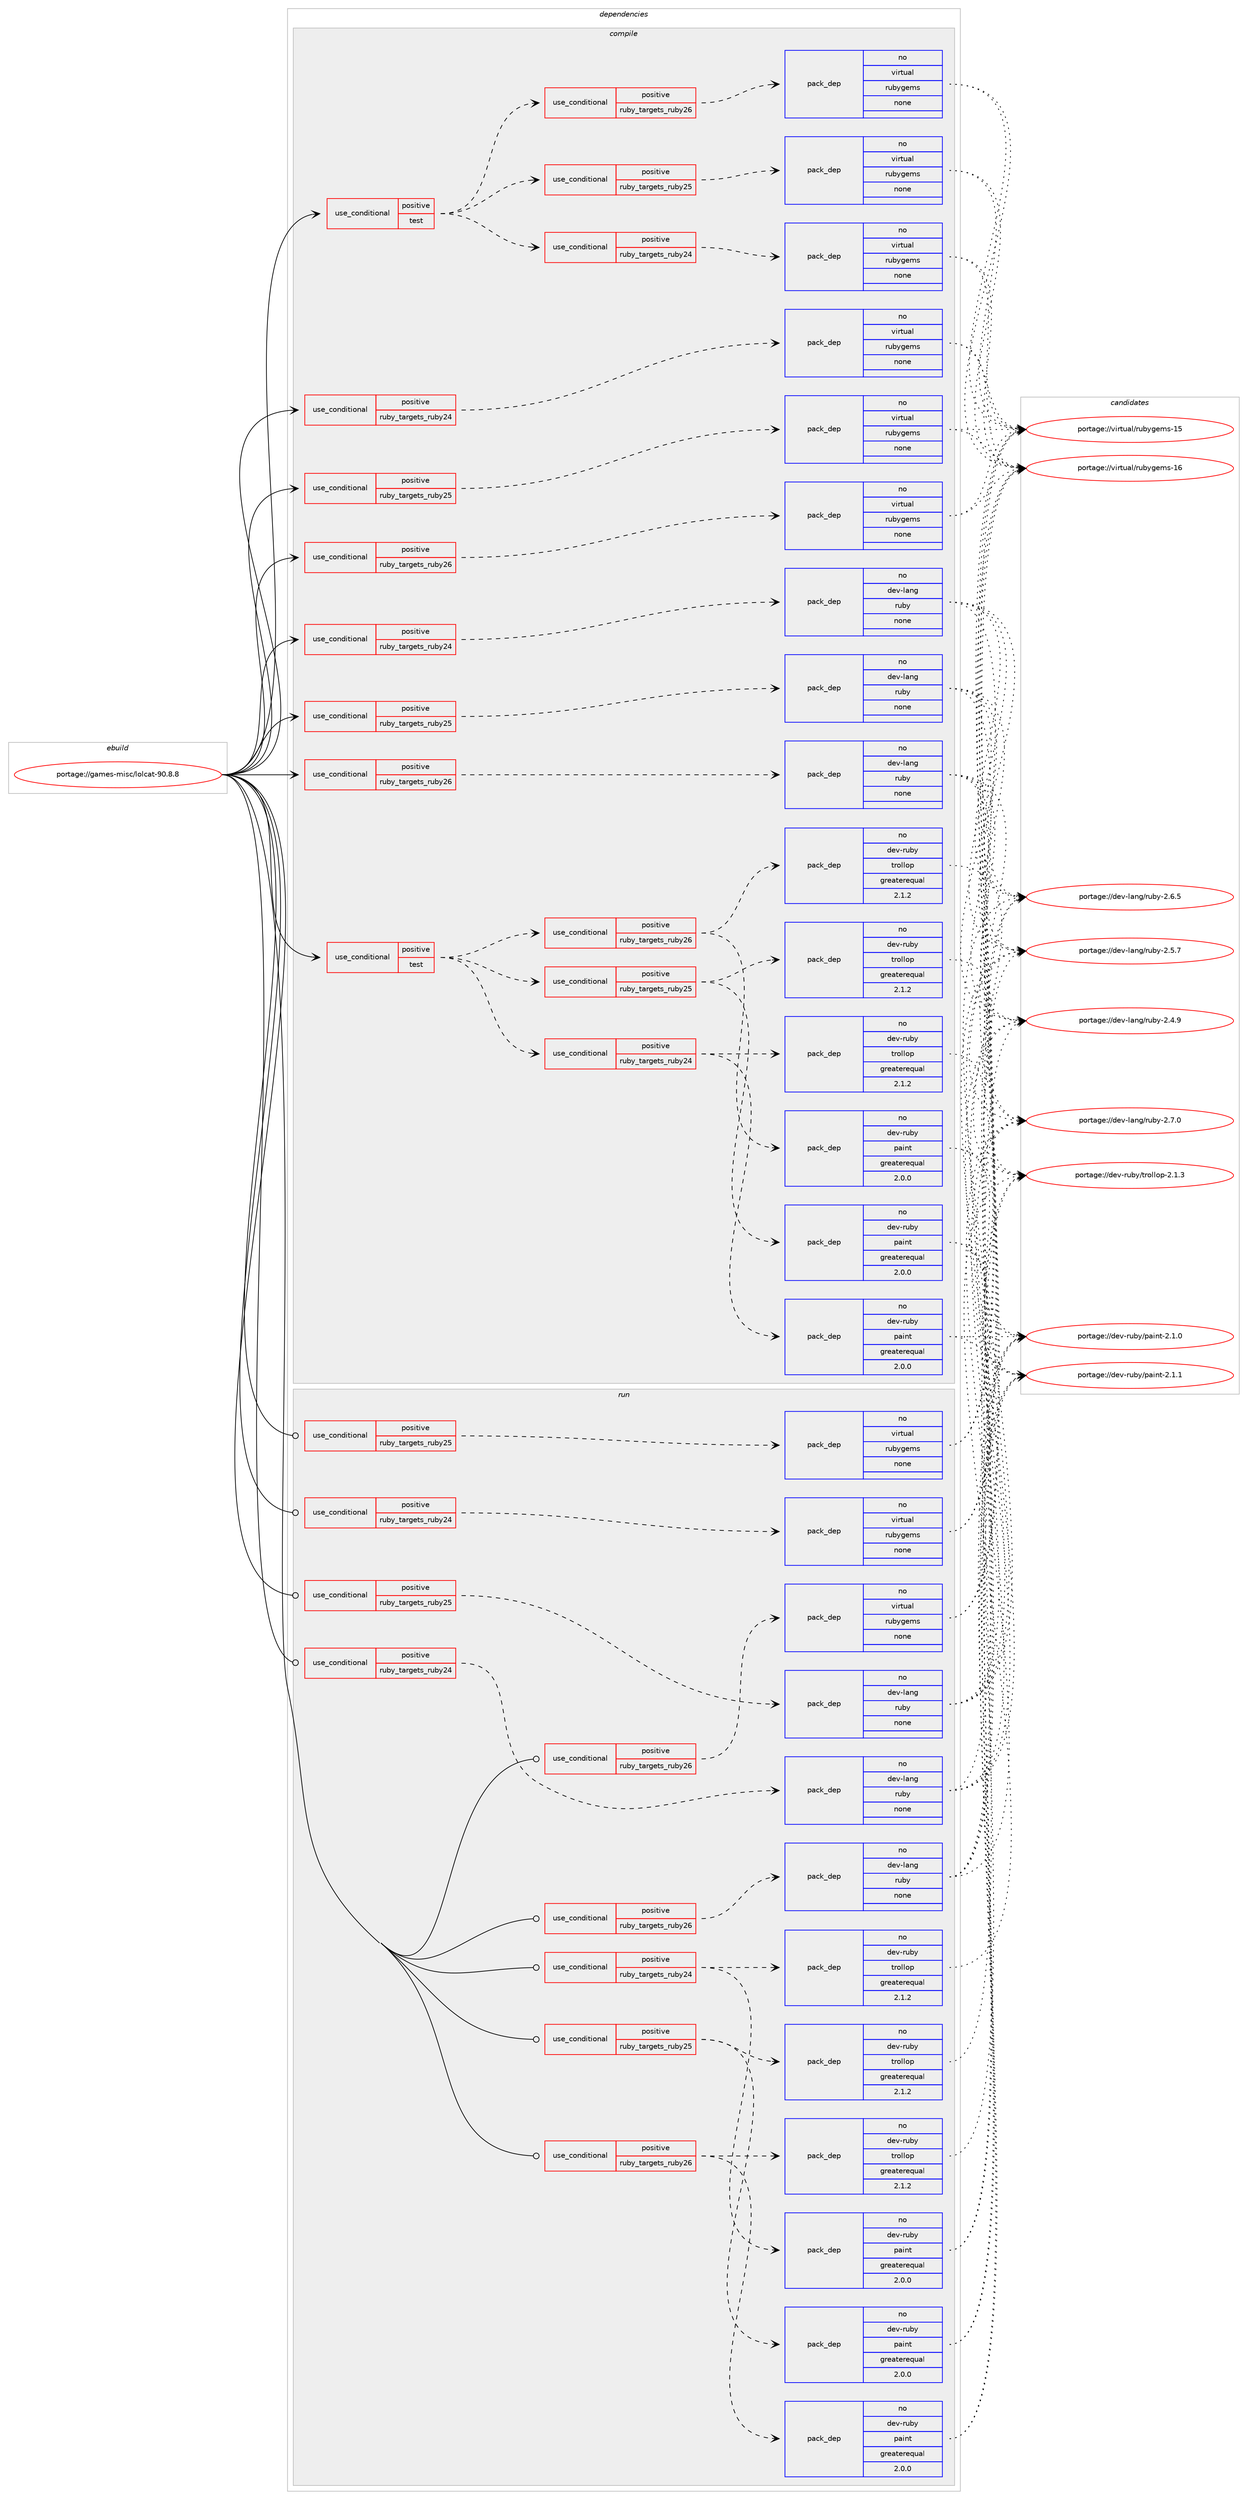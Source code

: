 digraph prolog {

# *************
# Graph options
# *************

newrank=true;
concentrate=true;
compound=true;
graph [rankdir=LR,fontname=Helvetica,fontsize=10,ranksep=1.5];#, ranksep=2.5, nodesep=0.2];
edge  [arrowhead=vee];
node  [fontname=Helvetica,fontsize=10];

# **********
# The ebuild
# **********

subgraph cluster_leftcol {
color=gray;
rank=same;
label=<<i>ebuild</i>>;
id [label="portage://games-misc/lolcat-90.8.8", color=red, width=4, href="../games-misc/lolcat-90.8.8.svg"];
}

# ****************
# The dependencies
# ****************

subgraph cluster_midcol {
color=gray;
label=<<i>dependencies</i>>;
subgraph cluster_compile {
fillcolor="#eeeeee";
style=filled;
label=<<i>compile</i>>;
subgraph cond59228 {
dependency285108 [label=<<TABLE BORDER="0" CELLBORDER="1" CELLSPACING="0" CELLPADDING="4"><TR><TD ROWSPAN="3" CELLPADDING="10">use_conditional</TD></TR><TR><TD>positive</TD></TR><TR><TD>ruby_targets_ruby24</TD></TR></TABLE>>, shape=none, color=red];
subgraph pack221436 {
dependency285109 [label=<<TABLE BORDER="0" CELLBORDER="1" CELLSPACING="0" CELLPADDING="4" WIDTH="220"><TR><TD ROWSPAN="6" CELLPADDING="30">pack_dep</TD></TR><TR><TD WIDTH="110">no</TD></TR><TR><TD>dev-lang</TD></TR><TR><TD>ruby</TD></TR><TR><TD>none</TD></TR><TR><TD></TD></TR></TABLE>>, shape=none, color=blue];
}
dependency285108:e -> dependency285109:w [weight=20,style="dashed",arrowhead="vee"];
}
id:e -> dependency285108:w [weight=20,style="solid",arrowhead="vee"];
subgraph cond59229 {
dependency285110 [label=<<TABLE BORDER="0" CELLBORDER="1" CELLSPACING="0" CELLPADDING="4"><TR><TD ROWSPAN="3" CELLPADDING="10">use_conditional</TD></TR><TR><TD>positive</TD></TR><TR><TD>ruby_targets_ruby24</TD></TR></TABLE>>, shape=none, color=red];
subgraph pack221437 {
dependency285111 [label=<<TABLE BORDER="0" CELLBORDER="1" CELLSPACING="0" CELLPADDING="4" WIDTH="220"><TR><TD ROWSPAN="6" CELLPADDING="30">pack_dep</TD></TR><TR><TD WIDTH="110">no</TD></TR><TR><TD>virtual</TD></TR><TR><TD>rubygems</TD></TR><TR><TD>none</TD></TR><TR><TD></TD></TR></TABLE>>, shape=none, color=blue];
}
dependency285110:e -> dependency285111:w [weight=20,style="dashed",arrowhead="vee"];
}
id:e -> dependency285110:w [weight=20,style="solid",arrowhead="vee"];
subgraph cond59230 {
dependency285112 [label=<<TABLE BORDER="0" CELLBORDER="1" CELLSPACING="0" CELLPADDING="4"><TR><TD ROWSPAN="3" CELLPADDING="10">use_conditional</TD></TR><TR><TD>positive</TD></TR><TR><TD>ruby_targets_ruby25</TD></TR></TABLE>>, shape=none, color=red];
subgraph pack221438 {
dependency285113 [label=<<TABLE BORDER="0" CELLBORDER="1" CELLSPACING="0" CELLPADDING="4" WIDTH="220"><TR><TD ROWSPAN="6" CELLPADDING="30">pack_dep</TD></TR><TR><TD WIDTH="110">no</TD></TR><TR><TD>dev-lang</TD></TR><TR><TD>ruby</TD></TR><TR><TD>none</TD></TR><TR><TD></TD></TR></TABLE>>, shape=none, color=blue];
}
dependency285112:e -> dependency285113:w [weight=20,style="dashed",arrowhead="vee"];
}
id:e -> dependency285112:w [weight=20,style="solid",arrowhead="vee"];
subgraph cond59231 {
dependency285114 [label=<<TABLE BORDER="0" CELLBORDER="1" CELLSPACING="0" CELLPADDING="4"><TR><TD ROWSPAN="3" CELLPADDING="10">use_conditional</TD></TR><TR><TD>positive</TD></TR><TR><TD>ruby_targets_ruby25</TD></TR></TABLE>>, shape=none, color=red];
subgraph pack221439 {
dependency285115 [label=<<TABLE BORDER="0" CELLBORDER="1" CELLSPACING="0" CELLPADDING="4" WIDTH="220"><TR><TD ROWSPAN="6" CELLPADDING="30">pack_dep</TD></TR><TR><TD WIDTH="110">no</TD></TR><TR><TD>virtual</TD></TR><TR><TD>rubygems</TD></TR><TR><TD>none</TD></TR><TR><TD></TD></TR></TABLE>>, shape=none, color=blue];
}
dependency285114:e -> dependency285115:w [weight=20,style="dashed",arrowhead="vee"];
}
id:e -> dependency285114:w [weight=20,style="solid",arrowhead="vee"];
subgraph cond59232 {
dependency285116 [label=<<TABLE BORDER="0" CELLBORDER="1" CELLSPACING="0" CELLPADDING="4"><TR><TD ROWSPAN="3" CELLPADDING="10">use_conditional</TD></TR><TR><TD>positive</TD></TR><TR><TD>ruby_targets_ruby26</TD></TR></TABLE>>, shape=none, color=red];
subgraph pack221440 {
dependency285117 [label=<<TABLE BORDER="0" CELLBORDER="1" CELLSPACING="0" CELLPADDING="4" WIDTH="220"><TR><TD ROWSPAN="6" CELLPADDING="30">pack_dep</TD></TR><TR><TD WIDTH="110">no</TD></TR><TR><TD>dev-lang</TD></TR><TR><TD>ruby</TD></TR><TR><TD>none</TD></TR><TR><TD></TD></TR></TABLE>>, shape=none, color=blue];
}
dependency285116:e -> dependency285117:w [weight=20,style="dashed",arrowhead="vee"];
}
id:e -> dependency285116:w [weight=20,style="solid",arrowhead="vee"];
subgraph cond59233 {
dependency285118 [label=<<TABLE BORDER="0" CELLBORDER="1" CELLSPACING="0" CELLPADDING="4"><TR><TD ROWSPAN="3" CELLPADDING="10">use_conditional</TD></TR><TR><TD>positive</TD></TR><TR><TD>ruby_targets_ruby26</TD></TR></TABLE>>, shape=none, color=red];
subgraph pack221441 {
dependency285119 [label=<<TABLE BORDER="0" CELLBORDER="1" CELLSPACING="0" CELLPADDING="4" WIDTH="220"><TR><TD ROWSPAN="6" CELLPADDING="30">pack_dep</TD></TR><TR><TD WIDTH="110">no</TD></TR><TR><TD>virtual</TD></TR><TR><TD>rubygems</TD></TR><TR><TD>none</TD></TR><TR><TD></TD></TR></TABLE>>, shape=none, color=blue];
}
dependency285118:e -> dependency285119:w [weight=20,style="dashed",arrowhead="vee"];
}
id:e -> dependency285118:w [weight=20,style="solid",arrowhead="vee"];
subgraph cond59234 {
dependency285120 [label=<<TABLE BORDER="0" CELLBORDER="1" CELLSPACING="0" CELLPADDING="4"><TR><TD ROWSPAN="3" CELLPADDING="10">use_conditional</TD></TR><TR><TD>positive</TD></TR><TR><TD>test</TD></TR></TABLE>>, shape=none, color=red];
subgraph cond59235 {
dependency285121 [label=<<TABLE BORDER="0" CELLBORDER="1" CELLSPACING="0" CELLPADDING="4"><TR><TD ROWSPAN="3" CELLPADDING="10">use_conditional</TD></TR><TR><TD>positive</TD></TR><TR><TD>ruby_targets_ruby24</TD></TR></TABLE>>, shape=none, color=red];
subgraph pack221442 {
dependency285122 [label=<<TABLE BORDER="0" CELLBORDER="1" CELLSPACING="0" CELLPADDING="4" WIDTH="220"><TR><TD ROWSPAN="6" CELLPADDING="30">pack_dep</TD></TR><TR><TD WIDTH="110">no</TD></TR><TR><TD>dev-ruby</TD></TR><TR><TD>trollop</TD></TR><TR><TD>greaterequal</TD></TR><TR><TD>2.1.2</TD></TR></TABLE>>, shape=none, color=blue];
}
dependency285121:e -> dependency285122:w [weight=20,style="dashed",arrowhead="vee"];
subgraph pack221443 {
dependency285123 [label=<<TABLE BORDER="0" CELLBORDER="1" CELLSPACING="0" CELLPADDING="4" WIDTH="220"><TR><TD ROWSPAN="6" CELLPADDING="30">pack_dep</TD></TR><TR><TD WIDTH="110">no</TD></TR><TR><TD>dev-ruby</TD></TR><TR><TD>paint</TD></TR><TR><TD>greaterequal</TD></TR><TR><TD>2.0.0</TD></TR></TABLE>>, shape=none, color=blue];
}
dependency285121:e -> dependency285123:w [weight=20,style="dashed",arrowhead="vee"];
}
dependency285120:e -> dependency285121:w [weight=20,style="dashed",arrowhead="vee"];
subgraph cond59236 {
dependency285124 [label=<<TABLE BORDER="0" CELLBORDER="1" CELLSPACING="0" CELLPADDING="4"><TR><TD ROWSPAN="3" CELLPADDING="10">use_conditional</TD></TR><TR><TD>positive</TD></TR><TR><TD>ruby_targets_ruby25</TD></TR></TABLE>>, shape=none, color=red];
subgraph pack221444 {
dependency285125 [label=<<TABLE BORDER="0" CELLBORDER="1" CELLSPACING="0" CELLPADDING="4" WIDTH="220"><TR><TD ROWSPAN="6" CELLPADDING="30">pack_dep</TD></TR><TR><TD WIDTH="110">no</TD></TR><TR><TD>dev-ruby</TD></TR><TR><TD>trollop</TD></TR><TR><TD>greaterequal</TD></TR><TR><TD>2.1.2</TD></TR></TABLE>>, shape=none, color=blue];
}
dependency285124:e -> dependency285125:w [weight=20,style="dashed",arrowhead="vee"];
subgraph pack221445 {
dependency285126 [label=<<TABLE BORDER="0" CELLBORDER="1" CELLSPACING="0" CELLPADDING="4" WIDTH="220"><TR><TD ROWSPAN="6" CELLPADDING="30">pack_dep</TD></TR><TR><TD WIDTH="110">no</TD></TR><TR><TD>dev-ruby</TD></TR><TR><TD>paint</TD></TR><TR><TD>greaterequal</TD></TR><TR><TD>2.0.0</TD></TR></TABLE>>, shape=none, color=blue];
}
dependency285124:e -> dependency285126:w [weight=20,style="dashed",arrowhead="vee"];
}
dependency285120:e -> dependency285124:w [weight=20,style="dashed",arrowhead="vee"];
subgraph cond59237 {
dependency285127 [label=<<TABLE BORDER="0" CELLBORDER="1" CELLSPACING="0" CELLPADDING="4"><TR><TD ROWSPAN="3" CELLPADDING="10">use_conditional</TD></TR><TR><TD>positive</TD></TR><TR><TD>ruby_targets_ruby26</TD></TR></TABLE>>, shape=none, color=red];
subgraph pack221446 {
dependency285128 [label=<<TABLE BORDER="0" CELLBORDER="1" CELLSPACING="0" CELLPADDING="4" WIDTH="220"><TR><TD ROWSPAN="6" CELLPADDING="30">pack_dep</TD></TR><TR><TD WIDTH="110">no</TD></TR><TR><TD>dev-ruby</TD></TR><TR><TD>trollop</TD></TR><TR><TD>greaterequal</TD></TR><TR><TD>2.1.2</TD></TR></TABLE>>, shape=none, color=blue];
}
dependency285127:e -> dependency285128:w [weight=20,style="dashed",arrowhead="vee"];
subgraph pack221447 {
dependency285129 [label=<<TABLE BORDER="0" CELLBORDER="1" CELLSPACING="0" CELLPADDING="4" WIDTH="220"><TR><TD ROWSPAN="6" CELLPADDING="30">pack_dep</TD></TR><TR><TD WIDTH="110">no</TD></TR><TR><TD>dev-ruby</TD></TR><TR><TD>paint</TD></TR><TR><TD>greaterequal</TD></TR><TR><TD>2.0.0</TD></TR></TABLE>>, shape=none, color=blue];
}
dependency285127:e -> dependency285129:w [weight=20,style="dashed",arrowhead="vee"];
}
dependency285120:e -> dependency285127:w [weight=20,style="dashed",arrowhead="vee"];
}
id:e -> dependency285120:w [weight=20,style="solid",arrowhead="vee"];
subgraph cond59238 {
dependency285130 [label=<<TABLE BORDER="0" CELLBORDER="1" CELLSPACING="0" CELLPADDING="4"><TR><TD ROWSPAN="3" CELLPADDING="10">use_conditional</TD></TR><TR><TD>positive</TD></TR><TR><TD>test</TD></TR></TABLE>>, shape=none, color=red];
subgraph cond59239 {
dependency285131 [label=<<TABLE BORDER="0" CELLBORDER="1" CELLSPACING="0" CELLPADDING="4"><TR><TD ROWSPAN="3" CELLPADDING="10">use_conditional</TD></TR><TR><TD>positive</TD></TR><TR><TD>ruby_targets_ruby24</TD></TR></TABLE>>, shape=none, color=red];
subgraph pack221448 {
dependency285132 [label=<<TABLE BORDER="0" CELLBORDER="1" CELLSPACING="0" CELLPADDING="4" WIDTH="220"><TR><TD ROWSPAN="6" CELLPADDING="30">pack_dep</TD></TR><TR><TD WIDTH="110">no</TD></TR><TR><TD>virtual</TD></TR><TR><TD>rubygems</TD></TR><TR><TD>none</TD></TR><TR><TD></TD></TR></TABLE>>, shape=none, color=blue];
}
dependency285131:e -> dependency285132:w [weight=20,style="dashed",arrowhead="vee"];
}
dependency285130:e -> dependency285131:w [weight=20,style="dashed",arrowhead="vee"];
subgraph cond59240 {
dependency285133 [label=<<TABLE BORDER="0" CELLBORDER="1" CELLSPACING="0" CELLPADDING="4"><TR><TD ROWSPAN="3" CELLPADDING="10">use_conditional</TD></TR><TR><TD>positive</TD></TR><TR><TD>ruby_targets_ruby25</TD></TR></TABLE>>, shape=none, color=red];
subgraph pack221449 {
dependency285134 [label=<<TABLE BORDER="0" CELLBORDER="1" CELLSPACING="0" CELLPADDING="4" WIDTH="220"><TR><TD ROWSPAN="6" CELLPADDING="30">pack_dep</TD></TR><TR><TD WIDTH="110">no</TD></TR><TR><TD>virtual</TD></TR><TR><TD>rubygems</TD></TR><TR><TD>none</TD></TR><TR><TD></TD></TR></TABLE>>, shape=none, color=blue];
}
dependency285133:e -> dependency285134:w [weight=20,style="dashed",arrowhead="vee"];
}
dependency285130:e -> dependency285133:w [weight=20,style="dashed",arrowhead="vee"];
subgraph cond59241 {
dependency285135 [label=<<TABLE BORDER="0" CELLBORDER="1" CELLSPACING="0" CELLPADDING="4"><TR><TD ROWSPAN="3" CELLPADDING="10">use_conditional</TD></TR><TR><TD>positive</TD></TR><TR><TD>ruby_targets_ruby26</TD></TR></TABLE>>, shape=none, color=red];
subgraph pack221450 {
dependency285136 [label=<<TABLE BORDER="0" CELLBORDER="1" CELLSPACING="0" CELLPADDING="4" WIDTH="220"><TR><TD ROWSPAN="6" CELLPADDING="30">pack_dep</TD></TR><TR><TD WIDTH="110">no</TD></TR><TR><TD>virtual</TD></TR><TR><TD>rubygems</TD></TR><TR><TD>none</TD></TR><TR><TD></TD></TR></TABLE>>, shape=none, color=blue];
}
dependency285135:e -> dependency285136:w [weight=20,style="dashed",arrowhead="vee"];
}
dependency285130:e -> dependency285135:w [weight=20,style="dashed",arrowhead="vee"];
}
id:e -> dependency285130:w [weight=20,style="solid",arrowhead="vee"];
}
subgraph cluster_compileandrun {
fillcolor="#eeeeee";
style=filled;
label=<<i>compile and run</i>>;
}
subgraph cluster_run {
fillcolor="#eeeeee";
style=filled;
label=<<i>run</i>>;
subgraph cond59242 {
dependency285137 [label=<<TABLE BORDER="0" CELLBORDER="1" CELLSPACING="0" CELLPADDING="4"><TR><TD ROWSPAN="3" CELLPADDING="10">use_conditional</TD></TR><TR><TD>positive</TD></TR><TR><TD>ruby_targets_ruby24</TD></TR></TABLE>>, shape=none, color=red];
subgraph pack221451 {
dependency285138 [label=<<TABLE BORDER="0" CELLBORDER="1" CELLSPACING="0" CELLPADDING="4" WIDTH="220"><TR><TD ROWSPAN="6" CELLPADDING="30">pack_dep</TD></TR><TR><TD WIDTH="110">no</TD></TR><TR><TD>dev-lang</TD></TR><TR><TD>ruby</TD></TR><TR><TD>none</TD></TR><TR><TD></TD></TR></TABLE>>, shape=none, color=blue];
}
dependency285137:e -> dependency285138:w [weight=20,style="dashed",arrowhead="vee"];
}
id:e -> dependency285137:w [weight=20,style="solid",arrowhead="odot"];
subgraph cond59243 {
dependency285139 [label=<<TABLE BORDER="0" CELLBORDER="1" CELLSPACING="0" CELLPADDING="4"><TR><TD ROWSPAN="3" CELLPADDING="10">use_conditional</TD></TR><TR><TD>positive</TD></TR><TR><TD>ruby_targets_ruby24</TD></TR></TABLE>>, shape=none, color=red];
subgraph pack221452 {
dependency285140 [label=<<TABLE BORDER="0" CELLBORDER="1" CELLSPACING="0" CELLPADDING="4" WIDTH="220"><TR><TD ROWSPAN="6" CELLPADDING="30">pack_dep</TD></TR><TR><TD WIDTH="110">no</TD></TR><TR><TD>dev-ruby</TD></TR><TR><TD>trollop</TD></TR><TR><TD>greaterequal</TD></TR><TR><TD>2.1.2</TD></TR></TABLE>>, shape=none, color=blue];
}
dependency285139:e -> dependency285140:w [weight=20,style="dashed",arrowhead="vee"];
subgraph pack221453 {
dependency285141 [label=<<TABLE BORDER="0" CELLBORDER="1" CELLSPACING="0" CELLPADDING="4" WIDTH="220"><TR><TD ROWSPAN="6" CELLPADDING="30">pack_dep</TD></TR><TR><TD WIDTH="110">no</TD></TR><TR><TD>dev-ruby</TD></TR><TR><TD>paint</TD></TR><TR><TD>greaterequal</TD></TR><TR><TD>2.0.0</TD></TR></TABLE>>, shape=none, color=blue];
}
dependency285139:e -> dependency285141:w [weight=20,style="dashed",arrowhead="vee"];
}
id:e -> dependency285139:w [weight=20,style="solid",arrowhead="odot"];
subgraph cond59244 {
dependency285142 [label=<<TABLE BORDER="0" CELLBORDER="1" CELLSPACING="0" CELLPADDING="4"><TR><TD ROWSPAN="3" CELLPADDING="10">use_conditional</TD></TR><TR><TD>positive</TD></TR><TR><TD>ruby_targets_ruby24</TD></TR></TABLE>>, shape=none, color=red];
subgraph pack221454 {
dependency285143 [label=<<TABLE BORDER="0" CELLBORDER="1" CELLSPACING="0" CELLPADDING="4" WIDTH="220"><TR><TD ROWSPAN="6" CELLPADDING="30">pack_dep</TD></TR><TR><TD WIDTH="110">no</TD></TR><TR><TD>virtual</TD></TR><TR><TD>rubygems</TD></TR><TR><TD>none</TD></TR><TR><TD></TD></TR></TABLE>>, shape=none, color=blue];
}
dependency285142:e -> dependency285143:w [weight=20,style="dashed",arrowhead="vee"];
}
id:e -> dependency285142:w [weight=20,style="solid",arrowhead="odot"];
subgraph cond59245 {
dependency285144 [label=<<TABLE BORDER="0" CELLBORDER="1" CELLSPACING="0" CELLPADDING="4"><TR><TD ROWSPAN="3" CELLPADDING="10">use_conditional</TD></TR><TR><TD>positive</TD></TR><TR><TD>ruby_targets_ruby25</TD></TR></TABLE>>, shape=none, color=red];
subgraph pack221455 {
dependency285145 [label=<<TABLE BORDER="0" CELLBORDER="1" CELLSPACING="0" CELLPADDING="4" WIDTH="220"><TR><TD ROWSPAN="6" CELLPADDING="30">pack_dep</TD></TR><TR><TD WIDTH="110">no</TD></TR><TR><TD>dev-lang</TD></TR><TR><TD>ruby</TD></TR><TR><TD>none</TD></TR><TR><TD></TD></TR></TABLE>>, shape=none, color=blue];
}
dependency285144:e -> dependency285145:w [weight=20,style="dashed",arrowhead="vee"];
}
id:e -> dependency285144:w [weight=20,style="solid",arrowhead="odot"];
subgraph cond59246 {
dependency285146 [label=<<TABLE BORDER="0" CELLBORDER="1" CELLSPACING="0" CELLPADDING="4"><TR><TD ROWSPAN="3" CELLPADDING="10">use_conditional</TD></TR><TR><TD>positive</TD></TR><TR><TD>ruby_targets_ruby25</TD></TR></TABLE>>, shape=none, color=red];
subgraph pack221456 {
dependency285147 [label=<<TABLE BORDER="0" CELLBORDER="1" CELLSPACING="0" CELLPADDING="4" WIDTH="220"><TR><TD ROWSPAN="6" CELLPADDING="30">pack_dep</TD></TR><TR><TD WIDTH="110">no</TD></TR><TR><TD>dev-ruby</TD></TR><TR><TD>trollop</TD></TR><TR><TD>greaterequal</TD></TR><TR><TD>2.1.2</TD></TR></TABLE>>, shape=none, color=blue];
}
dependency285146:e -> dependency285147:w [weight=20,style="dashed",arrowhead="vee"];
subgraph pack221457 {
dependency285148 [label=<<TABLE BORDER="0" CELLBORDER="1" CELLSPACING="0" CELLPADDING="4" WIDTH="220"><TR><TD ROWSPAN="6" CELLPADDING="30">pack_dep</TD></TR><TR><TD WIDTH="110">no</TD></TR><TR><TD>dev-ruby</TD></TR><TR><TD>paint</TD></TR><TR><TD>greaterequal</TD></TR><TR><TD>2.0.0</TD></TR></TABLE>>, shape=none, color=blue];
}
dependency285146:e -> dependency285148:w [weight=20,style="dashed",arrowhead="vee"];
}
id:e -> dependency285146:w [weight=20,style="solid",arrowhead="odot"];
subgraph cond59247 {
dependency285149 [label=<<TABLE BORDER="0" CELLBORDER="1" CELLSPACING="0" CELLPADDING="4"><TR><TD ROWSPAN="3" CELLPADDING="10">use_conditional</TD></TR><TR><TD>positive</TD></TR><TR><TD>ruby_targets_ruby25</TD></TR></TABLE>>, shape=none, color=red];
subgraph pack221458 {
dependency285150 [label=<<TABLE BORDER="0" CELLBORDER="1" CELLSPACING="0" CELLPADDING="4" WIDTH="220"><TR><TD ROWSPAN="6" CELLPADDING="30">pack_dep</TD></TR><TR><TD WIDTH="110">no</TD></TR><TR><TD>virtual</TD></TR><TR><TD>rubygems</TD></TR><TR><TD>none</TD></TR><TR><TD></TD></TR></TABLE>>, shape=none, color=blue];
}
dependency285149:e -> dependency285150:w [weight=20,style="dashed",arrowhead="vee"];
}
id:e -> dependency285149:w [weight=20,style="solid",arrowhead="odot"];
subgraph cond59248 {
dependency285151 [label=<<TABLE BORDER="0" CELLBORDER="1" CELLSPACING="0" CELLPADDING="4"><TR><TD ROWSPAN="3" CELLPADDING="10">use_conditional</TD></TR><TR><TD>positive</TD></TR><TR><TD>ruby_targets_ruby26</TD></TR></TABLE>>, shape=none, color=red];
subgraph pack221459 {
dependency285152 [label=<<TABLE BORDER="0" CELLBORDER="1" CELLSPACING="0" CELLPADDING="4" WIDTH="220"><TR><TD ROWSPAN="6" CELLPADDING="30">pack_dep</TD></TR><TR><TD WIDTH="110">no</TD></TR><TR><TD>dev-lang</TD></TR><TR><TD>ruby</TD></TR><TR><TD>none</TD></TR><TR><TD></TD></TR></TABLE>>, shape=none, color=blue];
}
dependency285151:e -> dependency285152:w [weight=20,style="dashed",arrowhead="vee"];
}
id:e -> dependency285151:w [weight=20,style="solid",arrowhead="odot"];
subgraph cond59249 {
dependency285153 [label=<<TABLE BORDER="0" CELLBORDER="1" CELLSPACING="0" CELLPADDING="4"><TR><TD ROWSPAN="3" CELLPADDING="10">use_conditional</TD></TR><TR><TD>positive</TD></TR><TR><TD>ruby_targets_ruby26</TD></TR></TABLE>>, shape=none, color=red];
subgraph pack221460 {
dependency285154 [label=<<TABLE BORDER="0" CELLBORDER="1" CELLSPACING="0" CELLPADDING="4" WIDTH="220"><TR><TD ROWSPAN="6" CELLPADDING="30">pack_dep</TD></TR><TR><TD WIDTH="110">no</TD></TR><TR><TD>dev-ruby</TD></TR><TR><TD>trollop</TD></TR><TR><TD>greaterequal</TD></TR><TR><TD>2.1.2</TD></TR></TABLE>>, shape=none, color=blue];
}
dependency285153:e -> dependency285154:w [weight=20,style="dashed",arrowhead="vee"];
subgraph pack221461 {
dependency285155 [label=<<TABLE BORDER="0" CELLBORDER="1" CELLSPACING="0" CELLPADDING="4" WIDTH="220"><TR><TD ROWSPAN="6" CELLPADDING="30">pack_dep</TD></TR><TR><TD WIDTH="110">no</TD></TR><TR><TD>dev-ruby</TD></TR><TR><TD>paint</TD></TR><TR><TD>greaterequal</TD></TR><TR><TD>2.0.0</TD></TR></TABLE>>, shape=none, color=blue];
}
dependency285153:e -> dependency285155:w [weight=20,style="dashed",arrowhead="vee"];
}
id:e -> dependency285153:w [weight=20,style="solid",arrowhead="odot"];
subgraph cond59250 {
dependency285156 [label=<<TABLE BORDER="0" CELLBORDER="1" CELLSPACING="0" CELLPADDING="4"><TR><TD ROWSPAN="3" CELLPADDING="10">use_conditional</TD></TR><TR><TD>positive</TD></TR><TR><TD>ruby_targets_ruby26</TD></TR></TABLE>>, shape=none, color=red];
subgraph pack221462 {
dependency285157 [label=<<TABLE BORDER="0" CELLBORDER="1" CELLSPACING="0" CELLPADDING="4" WIDTH="220"><TR><TD ROWSPAN="6" CELLPADDING="30">pack_dep</TD></TR><TR><TD WIDTH="110">no</TD></TR><TR><TD>virtual</TD></TR><TR><TD>rubygems</TD></TR><TR><TD>none</TD></TR><TR><TD></TD></TR></TABLE>>, shape=none, color=blue];
}
dependency285156:e -> dependency285157:w [weight=20,style="dashed",arrowhead="vee"];
}
id:e -> dependency285156:w [weight=20,style="solid",arrowhead="odot"];
}
}

# **************
# The candidates
# **************

subgraph cluster_choices {
rank=same;
color=gray;
label=<<i>candidates</i>>;

subgraph choice221436 {
color=black;
nodesep=1;
choice10010111845108971101034711411798121455046554648 [label="portage://dev-lang/ruby-2.7.0", color=red, width=4,href="../dev-lang/ruby-2.7.0.svg"];
choice10010111845108971101034711411798121455046544653 [label="portage://dev-lang/ruby-2.6.5", color=red, width=4,href="../dev-lang/ruby-2.6.5.svg"];
choice10010111845108971101034711411798121455046534655 [label="portage://dev-lang/ruby-2.5.7", color=red, width=4,href="../dev-lang/ruby-2.5.7.svg"];
choice10010111845108971101034711411798121455046524657 [label="portage://dev-lang/ruby-2.4.9", color=red, width=4,href="../dev-lang/ruby-2.4.9.svg"];
dependency285109:e -> choice10010111845108971101034711411798121455046554648:w [style=dotted,weight="100"];
dependency285109:e -> choice10010111845108971101034711411798121455046544653:w [style=dotted,weight="100"];
dependency285109:e -> choice10010111845108971101034711411798121455046534655:w [style=dotted,weight="100"];
dependency285109:e -> choice10010111845108971101034711411798121455046524657:w [style=dotted,weight="100"];
}
subgraph choice221437 {
color=black;
nodesep=1;
choice118105114116117971084711411798121103101109115454954 [label="portage://virtual/rubygems-16", color=red, width=4,href="../virtual/rubygems-16.svg"];
choice118105114116117971084711411798121103101109115454953 [label="portage://virtual/rubygems-15", color=red, width=4,href="../virtual/rubygems-15.svg"];
dependency285111:e -> choice118105114116117971084711411798121103101109115454954:w [style=dotted,weight="100"];
dependency285111:e -> choice118105114116117971084711411798121103101109115454953:w [style=dotted,weight="100"];
}
subgraph choice221438 {
color=black;
nodesep=1;
choice10010111845108971101034711411798121455046554648 [label="portage://dev-lang/ruby-2.7.0", color=red, width=4,href="../dev-lang/ruby-2.7.0.svg"];
choice10010111845108971101034711411798121455046544653 [label="portage://dev-lang/ruby-2.6.5", color=red, width=4,href="../dev-lang/ruby-2.6.5.svg"];
choice10010111845108971101034711411798121455046534655 [label="portage://dev-lang/ruby-2.5.7", color=red, width=4,href="../dev-lang/ruby-2.5.7.svg"];
choice10010111845108971101034711411798121455046524657 [label="portage://dev-lang/ruby-2.4.9", color=red, width=4,href="../dev-lang/ruby-2.4.9.svg"];
dependency285113:e -> choice10010111845108971101034711411798121455046554648:w [style=dotted,weight="100"];
dependency285113:e -> choice10010111845108971101034711411798121455046544653:w [style=dotted,weight="100"];
dependency285113:e -> choice10010111845108971101034711411798121455046534655:w [style=dotted,weight="100"];
dependency285113:e -> choice10010111845108971101034711411798121455046524657:w [style=dotted,weight="100"];
}
subgraph choice221439 {
color=black;
nodesep=1;
choice118105114116117971084711411798121103101109115454954 [label="portage://virtual/rubygems-16", color=red, width=4,href="../virtual/rubygems-16.svg"];
choice118105114116117971084711411798121103101109115454953 [label="portage://virtual/rubygems-15", color=red, width=4,href="../virtual/rubygems-15.svg"];
dependency285115:e -> choice118105114116117971084711411798121103101109115454954:w [style=dotted,weight="100"];
dependency285115:e -> choice118105114116117971084711411798121103101109115454953:w [style=dotted,weight="100"];
}
subgraph choice221440 {
color=black;
nodesep=1;
choice10010111845108971101034711411798121455046554648 [label="portage://dev-lang/ruby-2.7.0", color=red, width=4,href="../dev-lang/ruby-2.7.0.svg"];
choice10010111845108971101034711411798121455046544653 [label="portage://dev-lang/ruby-2.6.5", color=red, width=4,href="../dev-lang/ruby-2.6.5.svg"];
choice10010111845108971101034711411798121455046534655 [label="portage://dev-lang/ruby-2.5.7", color=red, width=4,href="../dev-lang/ruby-2.5.7.svg"];
choice10010111845108971101034711411798121455046524657 [label="portage://dev-lang/ruby-2.4.9", color=red, width=4,href="../dev-lang/ruby-2.4.9.svg"];
dependency285117:e -> choice10010111845108971101034711411798121455046554648:w [style=dotted,weight="100"];
dependency285117:e -> choice10010111845108971101034711411798121455046544653:w [style=dotted,weight="100"];
dependency285117:e -> choice10010111845108971101034711411798121455046534655:w [style=dotted,weight="100"];
dependency285117:e -> choice10010111845108971101034711411798121455046524657:w [style=dotted,weight="100"];
}
subgraph choice221441 {
color=black;
nodesep=1;
choice118105114116117971084711411798121103101109115454954 [label="portage://virtual/rubygems-16", color=red, width=4,href="../virtual/rubygems-16.svg"];
choice118105114116117971084711411798121103101109115454953 [label="portage://virtual/rubygems-15", color=red, width=4,href="../virtual/rubygems-15.svg"];
dependency285119:e -> choice118105114116117971084711411798121103101109115454954:w [style=dotted,weight="100"];
dependency285119:e -> choice118105114116117971084711411798121103101109115454953:w [style=dotted,weight="100"];
}
subgraph choice221442 {
color=black;
nodesep=1;
choice100101118451141179812147116114111108108111112455046494651 [label="portage://dev-ruby/trollop-2.1.3", color=red, width=4,href="../dev-ruby/trollop-2.1.3.svg"];
dependency285122:e -> choice100101118451141179812147116114111108108111112455046494651:w [style=dotted,weight="100"];
}
subgraph choice221443 {
color=black;
nodesep=1;
choice10010111845114117981214711297105110116455046494649 [label="portage://dev-ruby/paint-2.1.1", color=red, width=4,href="../dev-ruby/paint-2.1.1.svg"];
choice10010111845114117981214711297105110116455046494648 [label="portage://dev-ruby/paint-2.1.0", color=red, width=4,href="../dev-ruby/paint-2.1.0.svg"];
dependency285123:e -> choice10010111845114117981214711297105110116455046494649:w [style=dotted,weight="100"];
dependency285123:e -> choice10010111845114117981214711297105110116455046494648:w [style=dotted,weight="100"];
}
subgraph choice221444 {
color=black;
nodesep=1;
choice100101118451141179812147116114111108108111112455046494651 [label="portage://dev-ruby/trollop-2.1.3", color=red, width=4,href="../dev-ruby/trollop-2.1.3.svg"];
dependency285125:e -> choice100101118451141179812147116114111108108111112455046494651:w [style=dotted,weight="100"];
}
subgraph choice221445 {
color=black;
nodesep=1;
choice10010111845114117981214711297105110116455046494649 [label="portage://dev-ruby/paint-2.1.1", color=red, width=4,href="../dev-ruby/paint-2.1.1.svg"];
choice10010111845114117981214711297105110116455046494648 [label="portage://dev-ruby/paint-2.1.0", color=red, width=4,href="../dev-ruby/paint-2.1.0.svg"];
dependency285126:e -> choice10010111845114117981214711297105110116455046494649:w [style=dotted,weight="100"];
dependency285126:e -> choice10010111845114117981214711297105110116455046494648:w [style=dotted,weight="100"];
}
subgraph choice221446 {
color=black;
nodesep=1;
choice100101118451141179812147116114111108108111112455046494651 [label="portage://dev-ruby/trollop-2.1.3", color=red, width=4,href="../dev-ruby/trollop-2.1.3.svg"];
dependency285128:e -> choice100101118451141179812147116114111108108111112455046494651:w [style=dotted,weight="100"];
}
subgraph choice221447 {
color=black;
nodesep=1;
choice10010111845114117981214711297105110116455046494649 [label="portage://dev-ruby/paint-2.1.1", color=red, width=4,href="../dev-ruby/paint-2.1.1.svg"];
choice10010111845114117981214711297105110116455046494648 [label="portage://dev-ruby/paint-2.1.0", color=red, width=4,href="../dev-ruby/paint-2.1.0.svg"];
dependency285129:e -> choice10010111845114117981214711297105110116455046494649:w [style=dotted,weight="100"];
dependency285129:e -> choice10010111845114117981214711297105110116455046494648:w [style=dotted,weight="100"];
}
subgraph choice221448 {
color=black;
nodesep=1;
choice118105114116117971084711411798121103101109115454954 [label="portage://virtual/rubygems-16", color=red, width=4,href="../virtual/rubygems-16.svg"];
choice118105114116117971084711411798121103101109115454953 [label="portage://virtual/rubygems-15", color=red, width=4,href="../virtual/rubygems-15.svg"];
dependency285132:e -> choice118105114116117971084711411798121103101109115454954:w [style=dotted,weight="100"];
dependency285132:e -> choice118105114116117971084711411798121103101109115454953:w [style=dotted,weight="100"];
}
subgraph choice221449 {
color=black;
nodesep=1;
choice118105114116117971084711411798121103101109115454954 [label="portage://virtual/rubygems-16", color=red, width=4,href="../virtual/rubygems-16.svg"];
choice118105114116117971084711411798121103101109115454953 [label="portage://virtual/rubygems-15", color=red, width=4,href="../virtual/rubygems-15.svg"];
dependency285134:e -> choice118105114116117971084711411798121103101109115454954:w [style=dotted,weight="100"];
dependency285134:e -> choice118105114116117971084711411798121103101109115454953:w [style=dotted,weight="100"];
}
subgraph choice221450 {
color=black;
nodesep=1;
choice118105114116117971084711411798121103101109115454954 [label="portage://virtual/rubygems-16", color=red, width=4,href="../virtual/rubygems-16.svg"];
choice118105114116117971084711411798121103101109115454953 [label="portage://virtual/rubygems-15", color=red, width=4,href="../virtual/rubygems-15.svg"];
dependency285136:e -> choice118105114116117971084711411798121103101109115454954:w [style=dotted,weight="100"];
dependency285136:e -> choice118105114116117971084711411798121103101109115454953:w [style=dotted,weight="100"];
}
subgraph choice221451 {
color=black;
nodesep=1;
choice10010111845108971101034711411798121455046554648 [label="portage://dev-lang/ruby-2.7.0", color=red, width=4,href="../dev-lang/ruby-2.7.0.svg"];
choice10010111845108971101034711411798121455046544653 [label="portage://dev-lang/ruby-2.6.5", color=red, width=4,href="../dev-lang/ruby-2.6.5.svg"];
choice10010111845108971101034711411798121455046534655 [label="portage://dev-lang/ruby-2.5.7", color=red, width=4,href="../dev-lang/ruby-2.5.7.svg"];
choice10010111845108971101034711411798121455046524657 [label="portage://dev-lang/ruby-2.4.9", color=red, width=4,href="../dev-lang/ruby-2.4.9.svg"];
dependency285138:e -> choice10010111845108971101034711411798121455046554648:w [style=dotted,weight="100"];
dependency285138:e -> choice10010111845108971101034711411798121455046544653:w [style=dotted,weight="100"];
dependency285138:e -> choice10010111845108971101034711411798121455046534655:w [style=dotted,weight="100"];
dependency285138:e -> choice10010111845108971101034711411798121455046524657:w [style=dotted,weight="100"];
}
subgraph choice221452 {
color=black;
nodesep=1;
choice100101118451141179812147116114111108108111112455046494651 [label="portage://dev-ruby/trollop-2.1.3", color=red, width=4,href="../dev-ruby/trollop-2.1.3.svg"];
dependency285140:e -> choice100101118451141179812147116114111108108111112455046494651:w [style=dotted,weight="100"];
}
subgraph choice221453 {
color=black;
nodesep=1;
choice10010111845114117981214711297105110116455046494649 [label="portage://dev-ruby/paint-2.1.1", color=red, width=4,href="../dev-ruby/paint-2.1.1.svg"];
choice10010111845114117981214711297105110116455046494648 [label="portage://dev-ruby/paint-2.1.0", color=red, width=4,href="../dev-ruby/paint-2.1.0.svg"];
dependency285141:e -> choice10010111845114117981214711297105110116455046494649:w [style=dotted,weight="100"];
dependency285141:e -> choice10010111845114117981214711297105110116455046494648:w [style=dotted,weight="100"];
}
subgraph choice221454 {
color=black;
nodesep=1;
choice118105114116117971084711411798121103101109115454954 [label="portage://virtual/rubygems-16", color=red, width=4,href="../virtual/rubygems-16.svg"];
choice118105114116117971084711411798121103101109115454953 [label="portage://virtual/rubygems-15", color=red, width=4,href="../virtual/rubygems-15.svg"];
dependency285143:e -> choice118105114116117971084711411798121103101109115454954:w [style=dotted,weight="100"];
dependency285143:e -> choice118105114116117971084711411798121103101109115454953:w [style=dotted,weight="100"];
}
subgraph choice221455 {
color=black;
nodesep=1;
choice10010111845108971101034711411798121455046554648 [label="portage://dev-lang/ruby-2.7.0", color=red, width=4,href="../dev-lang/ruby-2.7.0.svg"];
choice10010111845108971101034711411798121455046544653 [label="portage://dev-lang/ruby-2.6.5", color=red, width=4,href="../dev-lang/ruby-2.6.5.svg"];
choice10010111845108971101034711411798121455046534655 [label="portage://dev-lang/ruby-2.5.7", color=red, width=4,href="../dev-lang/ruby-2.5.7.svg"];
choice10010111845108971101034711411798121455046524657 [label="portage://dev-lang/ruby-2.4.9", color=red, width=4,href="../dev-lang/ruby-2.4.9.svg"];
dependency285145:e -> choice10010111845108971101034711411798121455046554648:w [style=dotted,weight="100"];
dependency285145:e -> choice10010111845108971101034711411798121455046544653:w [style=dotted,weight="100"];
dependency285145:e -> choice10010111845108971101034711411798121455046534655:w [style=dotted,weight="100"];
dependency285145:e -> choice10010111845108971101034711411798121455046524657:w [style=dotted,weight="100"];
}
subgraph choice221456 {
color=black;
nodesep=1;
choice100101118451141179812147116114111108108111112455046494651 [label="portage://dev-ruby/trollop-2.1.3", color=red, width=4,href="../dev-ruby/trollop-2.1.3.svg"];
dependency285147:e -> choice100101118451141179812147116114111108108111112455046494651:w [style=dotted,weight="100"];
}
subgraph choice221457 {
color=black;
nodesep=1;
choice10010111845114117981214711297105110116455046494649 [label="portage://dev-ruby/paint-2.1.1", color=red, width=4,href="../dev-ruby/paint-2.1.1.svg"];
choice10010111845114117981214711297105110116455046494648 [label="portage://dev-ruby/paint-2.1.0", color=red, width=4,href="../dev-ruby/paint-2.1.0.svg"];
dependency285148:e -> choice10010111845114117981214711297105110116455046494649:w [style=dotted,weight="100"];
dependency285148:e -> choice10010111845114117981214711297105110116455046494648:w [style=dotted,weight="100"];
}
subgraph choice221458 {
color=black;
nodesep=1;
choice118105114116117971084711411798121103101109115454954 [label="portage://virtual/rubygems-16", color=red, width=4,href="../virtual/rubygems-16.svg"];
choice118105114116117971084711411798121103101109115454953 [label="portage://virtual/rubygems-15", color=red, width=4,href="../virtual/rubygems-15.svg"];
dependency285150:e -> choice118105114116117971084711411798121103101109115454954:w [style=dotted,weight="100"];
dependency285150:e -> choice118105114116117971084711411798121103101109115454953:w [style=dotted,weight="100"];
}
subgraph choice221459 {
color=black;
nodesep=1;
choice10010111845108971101034711411798121455046554648 [label="portage://dev-lang/ruby-2.7.0", color=red, width=4,href="../dev-lang/ruby-2.7.0.svg"];
choice10010111845108971101034711411798121455046544653 [label="portage://dev-lang/ruby-2.6.5", color=red, width=4,href="../dev-lang/ruby-2.6.5.svg"];
choice10010111845108971101034711411798121455046534655 [label="portage://dev-lang/ruby-2.5.7", color=red, width=4,href="../dev-lang/ruby-2.5.7.svg"];
choice10010111845108971101034711411798121455046524657 [label="portage://dev-lang/ruby-2.4.9", color=red, width=4,href="../dev-lang/ruby-2.4.9.svg"];
dependency285152:e -> choice10010111845108971101034711411798121455046554648:w [style=dotted,weight="100"];
dependency285152:e -> choice10010111845108971101034711411798121455046544653:w [style=dotted,weight="100"];
dependency285152:e -> choice10010111845108971101034711411798121455046534655:w [style=dotted,weight="100"];
dependency285152:e -> choice10010111845108971101034711411798121455046524657:w [style=dotted,weight="100"];
}
subgraph choice221460 {
color=black;
nodesep=1;
choice100101118451141179812147116114111108108111112455046494651 [label="portage://dev-ruby/trollop-2.1.3", color=red, width=4,href="../dev-ruby/trollop-2.1.3.svg"];
dependency285154:e -> choice100101118451141179812147116114111108108111112455046494651:w [style=dotted,weight="100"];
}
subgraph choice221461 {
color=black;
nodesep=1;
choice10010111845114117981214711297105110116455046494649 [label="portage://dev-ruby/paint-2.1.1", color=red, width=4,href="../dev-ruby/paint-2.1.1.svg"];
choice10010111845114117981214711297105110116455046494648 [label="portage://dev-ruby/paint-2.1.0", color=red, width=4,href="../dev-ruby/paint-2.1.0.svg"];
dependency285155:e -> choice10010111845114117981214711297105110116455046494649:w [style=dotted,weight="100"];
dependency285155:e -> choice10010111845114117981214711297105110116455046494648:w [style=dotted,weight="100"];
}
subgraph choice221462 {
color=black;
nodesep=1;
choice118105114116117971084711411798121103101109115454954 [label="portage://virtual/rubygems-16", color=red, width=4,href="../virtual/rubygems-16.svg"];
choice118105114116117971084711411798121103101109115454953 [label="portage://virtual/rubygems-15", color=red, width=4,href="../virtual/rubygems-15.svg"];
dependency285157:e -> choice118105114116117971084711411798121103101109115454954:w [style=dotted,weight="100"];
dependency285157:e -> choice118105114116117971084711411798121103101109115454953:w [style=dotted,weight="100"];
}
}

}
